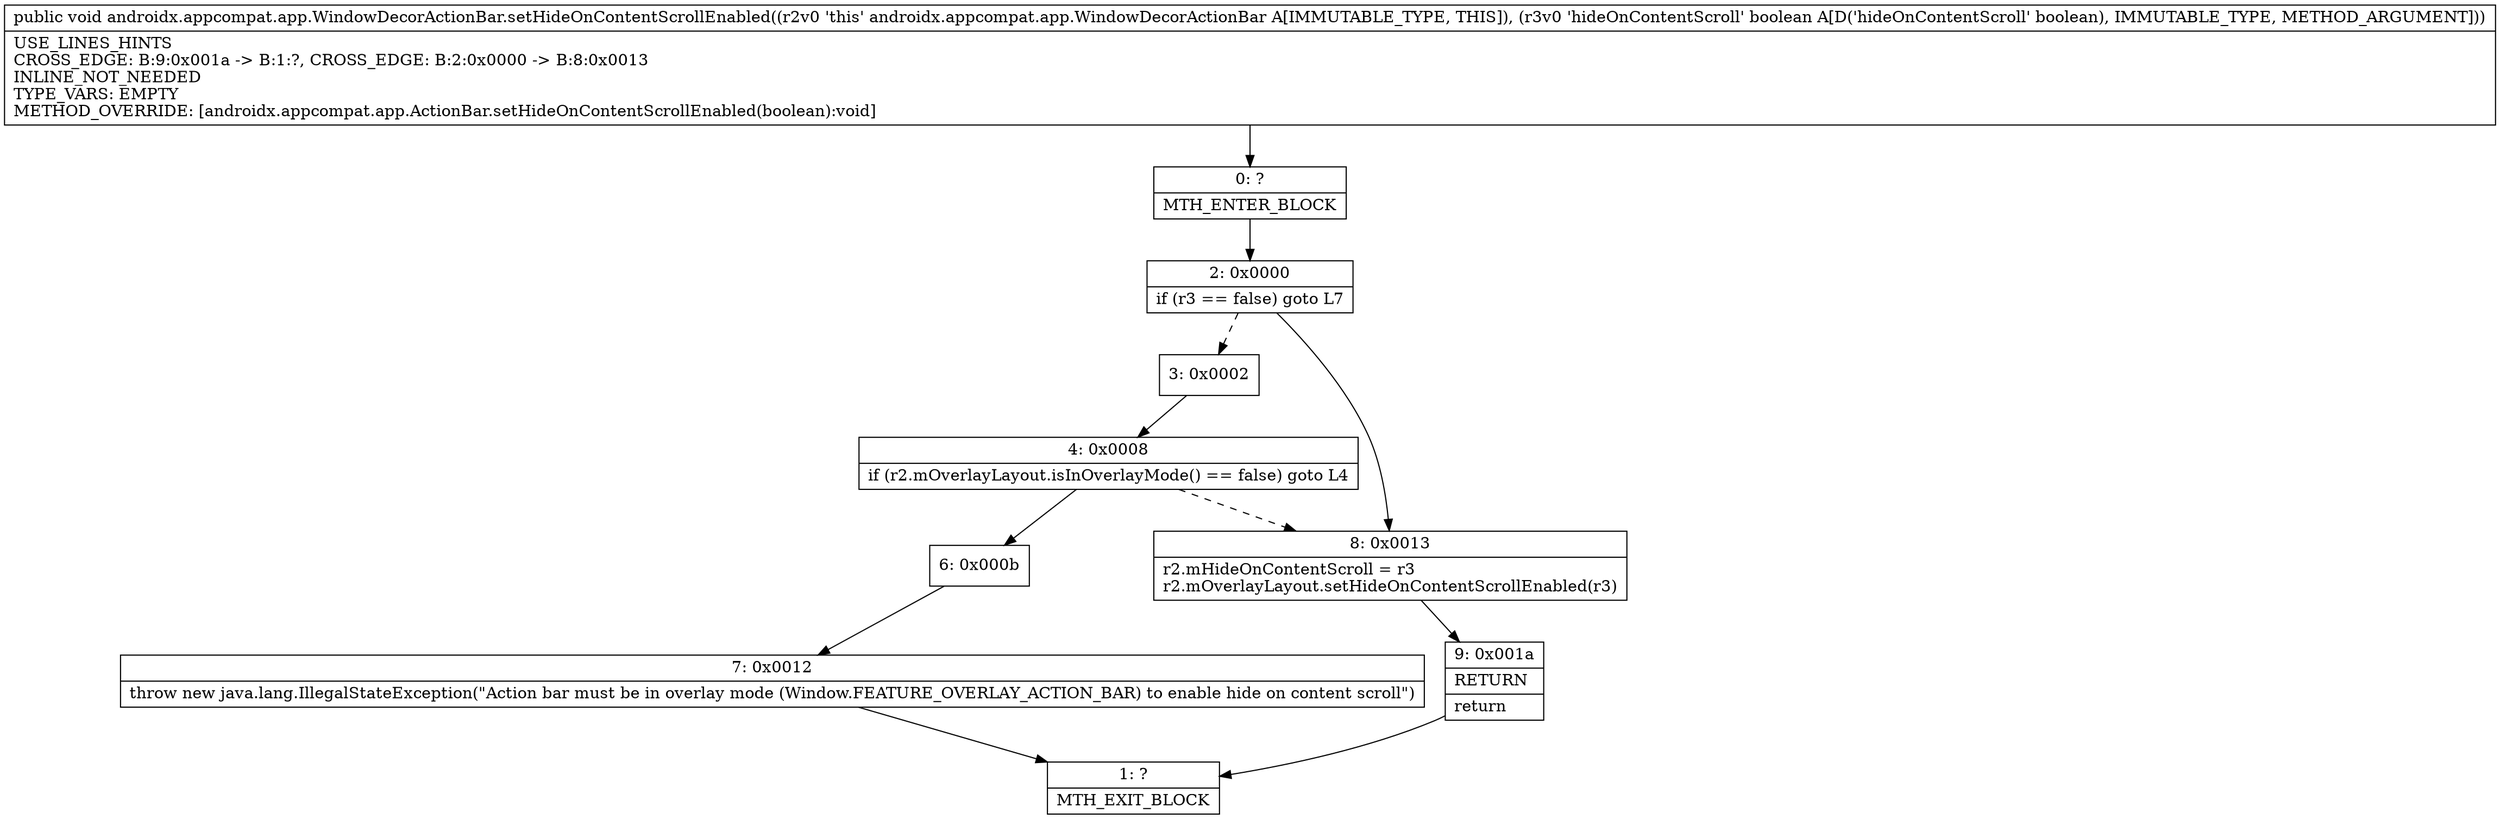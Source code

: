 digraph "CFG forandroidx.appcompat.app.WindowDecorActionBar.setHideOnContentScrollEnabled(Z)V" {
Node_0 [shape=record,label="{0\:\ ?|MTH_ENTER_BLOCK\l}"];
Node_2 [shape=record,label="{2\:\ 0x0000|if (r3 == false) goto L7\l}"];
Node_3 [shape=record,label="{3\:\ 0x0002}"];
Node_4 [shape=record,label="{4\:\ 0x0008|if (r2.mOverlayLayout.isInOverlayMode() == false) goto L4\l}"];
Node_6 [shape=record,label="{6\:\ 0x000b}"];
Node_7 [shape=record,label="{7\:\ 0x0012|throw new java.lang.IllegalStateException(\"Action bar must be in overlay mode (Window.FEATURE_OVERLAY_ACTION_BAR) to enable hide on content scroll\")\l}"];
Node_1 [shape=record,label="{1\:\ ?|MTH_EXIT_BLOCK\l}"];
Node_8 [shape=record,label="{8\:\ 0x0013|r2.mHideOnContentScroll = r3\lr2.mOverlayLayout.setHideOnContentScrollEnabled(r3)\l}"];
Node_9 [shape=record,label="{9\:\ 0x001a|RETURN\l|return\l}"];
MethodNode[shape=record,label="{public void androidx.appcompat.app.WindowDecorActionBar.setHideOnContentScrollEnabled((r2v0 'this' androidx.appcompat.app.WindowDecorActionBar A[IMMUTABLE_TYPE, THIS]), (r3v0 'hideOnContentScroll' boolean A[D('hideOnContentScroll' boolean), IMMUTABLE_TYPE, METHOD_ARGUMENT]))  | USE_LINES_HINTS\lCROSS_EDGE: B:9:0x001a \-\> B:1:?, CROSS_EDGE: B:2:0x0000 \-\> B:8:0x0013\lINLINE_NOT_NEEDED\lTYPE_VARS: EMPTY\lMETHOD_OVERRIDE: [androidx.appcompat.app.ActionBar.setHideOnContentScrollEnabled(boolean):void]\l}"];
MethodNode -> Node_0;Node_0 -> Node_2;
Node_2 -> Node_3[style=dashed];
Node_2 -> Node_8;
Node_3 -> Node_4;
Node_4 -> Node_6;
Node_4 -> Node_8[style=dashed];
Node_6 -> Node_7;
Node_7 -> Node_1;
Node_8 -> Node_9;
Node_9 -> Node_1;
}

